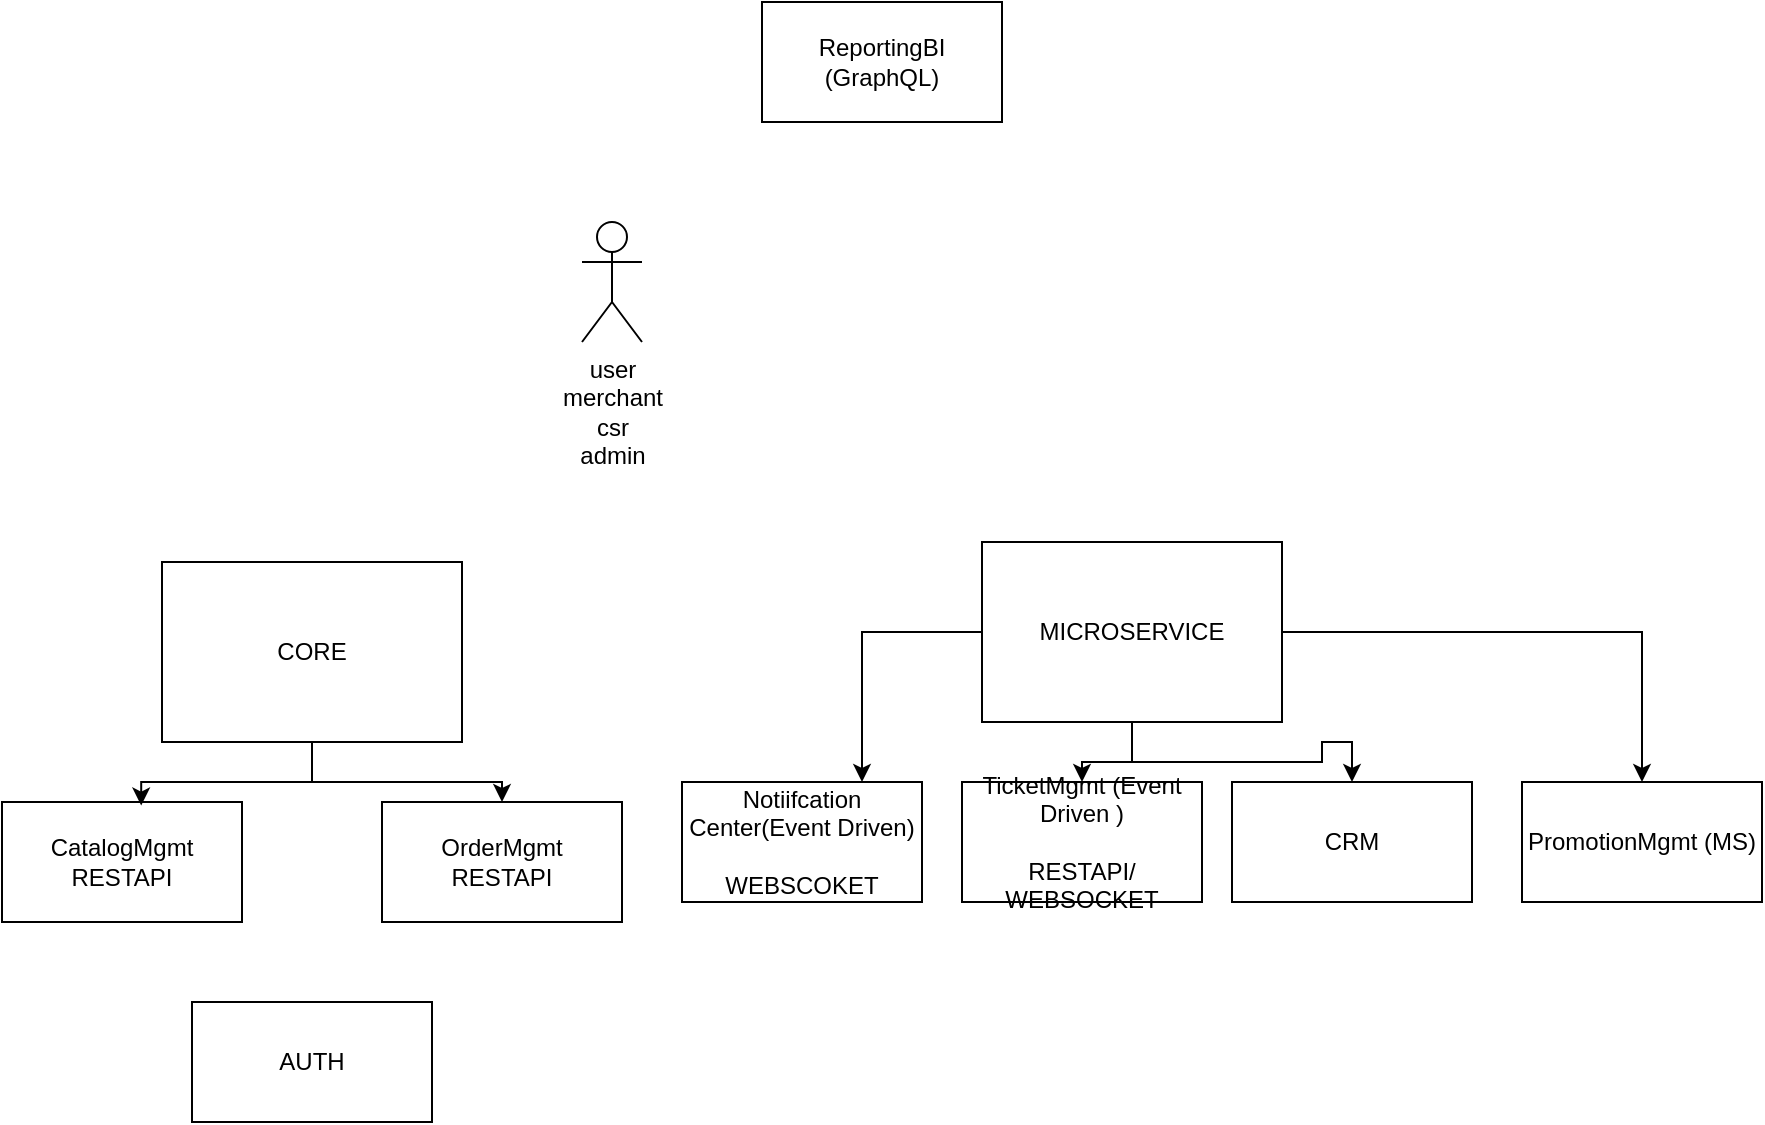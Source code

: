 <mxfile version="20.8.5" type="device"><diagram id="xiVHejmu5LCbe0ymiMU5" name="Page-1"><mxGraphModel dx="1900" dy="483" grid="1" gridSize="10" guides="1" tooltips="1" connect="1" arrows="1" fold="1" page="1" pageScale="1" pageWidth="850" pageHeight="1100" math="0" shadow="0"><root><mxCell id="0"/><mxCell id="1" parent="0"/><mxCell id="1e82l_G1s3XCJQkVzE6H-1" value="CatalogMgmt&lt;br&gt;RESTAPI" style="rounded=0;whiteSpace=wrap;html=1;" vertex="1" parent="1"><mxGeometry x="-20" y="430" width="120" height="60" as="geometry"/></mxCell><mxCell id="1e82l_G1s3XCJQkVzE6H-2" value="OrderMgmt&lt;br&gt;RESTAPI" style="rounded=0;whiteSpace=wrap;html=1;" vertex="1" parent="1"><mxGeometry x="170" y="430" width="120" height="60" as="geometry"/></mxCell><mxCell id="1e82l_G1s3XCJQkVzE6H-3" value="PromotionMgmt (MS)" style="rounded=0;whiteSpace=wrap;html=1;" vertex="1" parent="1"><mxGeometry x="740" y="420" width="120" height="60" as="geometry"/></mxCell><mxCell id="1e82l_G1s3XCJQkVzE6H-4" value="CRM" style="rounded=0;whiteSpace=wrap;html=1;" vertex="1" parent="1"><mxGeometry x="595" y="420" width="120" height="60" as="geometry"/></mxCell><mxCell id="1e82l_G1s3XCJQkVzE6H-11" style="edgeStyle=orthogonalEdgeStyle;rounded=0;orthogonalLoop=1;jettySize=auto;html=1;entryX=0.58;entryY=0.03;entryDx=0;entryDy=0;entryPerimeter=0;" edge="1" parent="1" source="1e82l_G1s3XCJQkVzE6H-6" target="1e82l_G1s3XCJQkVzE6H-1"><mxGeometry relative="1" as="geometry"/></mxCell><mxCell id="1e82l_G1s3XCJQkVzE6H-12" style="edgeStyle=orthogonalEdgeStyle;rounded=0;orthogonalLoop=1;jettySize=auto;html=1;entryX=0.5;entryY=0;entryDx=0;entryDy=0;" edge="1" parent="1" source="1e82l_G1s3XCJQkVzE6H-6" target="1e82l_G1s3XCJQkVzE6H-2"><mxGeometry relative="1" as="geometry"/></mxCell><mxCell id="1e82l_G1s3XCJQkVzE6H-6" value="CORE" style="rounded=0;whiteSpace=wrap;html=1;" vertex="1" parent="1"><mxGeometry x="60" y="310" width="150" height="90" as="geometry"/></mxCell><mxCell id="1e82l_G1s3XCJQkVzE6H-13" style="edgeStyle=orthogonalEdgeStyle;rounded=0;orthogonalLoop=1;jettySize=auto;html=1;entryX=0.75;entryY=0;entryDx=0;entryDy=0;" edge="1" parent="1" source="1e82l_G1s3XCJQkVzE6H-7" target="1e82l_G1s3XCJQkVzE6H-9"><mxGeometry relative="1" as="geometry"/></mxCell><mxCell id="1e82l_G1s3XCJQkVzE6H-14" style="edgeStyle=orthogonalEdgeStyle;rounded=0;orthogonalLoop=1;jettySize=auto;html=1;" edge="1" parent="1" source="1e82l_G1s3XCJQkVzE6H-7" target="1e82l_G1s3XCJQkVzE6H-8"><mxGeometry relative="1" as="geometry"/></mxCell><mxCell id="1e82l_G1s3XCJQkVzE6H-15" style="edgeStyle=orthogonalEdgeStyle;rounded=0;orthogonalLoop=1;jettySize=auto;html=1;" edge="1" parent="1" source="1e82l_G1s3XCJQkVzE6H-7" target="1e82l_G1s3XCJQkVzE6H-4"><mxGeometry relative="1" as="geometry"/></mxCell><mxCell id="1e82l_G1s3XCJQkVzE6H-16" style="edgeStyle=orthogonalEdgeStyle;rounded=0;orthogonalLoop=1;jettySize=auto;html=1;" edge="1" parent="1" source="1e82l_G1s3XCJQkVzE6H-7" target="1e82l_G1s3XCJQkVzE6H-3"><mxGeometry relative="1" as="geometry"/></mxCell><mxCell id="1e82l_G1s3XCJQkVzE6H-7" value="MICROSERVICE" style="rounded=0;whiteSpace=wrap;html=1;" vertex="1" parent="1"><mxGeometry x="470" y="300" width="150" height="90" as="geometry"/></mxCell><mxCell id="1e82l_G1s3XCJQkVzE6H-8" value="TicketMgmt (Event Driven )&lt;br&gt;&lt;br&gt;RESTAPI/&lt;br&gt;WEBSOCKET" style="rounded=0;whiteSpace=wrap;html=1;" vertex="1" parent="1"><mxGeometry x="460" y="420" width="120" height="60" as="geometry"/></mxCell><mxCell id="1e82l_G1s3XCJQkVzE6H-9" value="Notiifcation Center(Event Driven)&lt;br&gt;&lt;br&gt;WEBSCOKET" style="rounded=0;whiteSpace=wrap;html=1;" vertex="1" parent="1"><mxGeometry x="320" y="420" width="120" height="60" as="geometry"/></mxCell><mxCell id="1e82l_G1s3XCJQkVzE6H-10" value="ReportingBI&lt;br&gt;(GraphQL)" style="rounded=0;whiteSpace=wrap;html=1;" vertex="1" parent="1"><mxGeometry x="360" y="30" width="120" height="60" as="geometry"/></mxCell><mxCell id="1e82l_G1s3XCJQkVzE6H-17" value="user&lt;br&gt;merchant&lt;br&gt;csr&lt;br&gt;admin" style="shape=umlActor;verticalLabelPosition=bottom;verticalAlign=top;html=1;outlineConnect=0;" vertex="1" parent="1"><mxGeometry x="270" y="140" width="30" height="60" as="geometry"/></mxCell><mxCell id="1e82l_G1s3XCJQkVzE6H-20" value="AUTH" style="rounded=0;whiteSpace=wrap;html=1;" vertex="1" parent="1"><mxGeometry x="75" y="530" width="120" height="60" as="geometry"/></mxCell></root></mxGraphModel></diagram></mxfile>